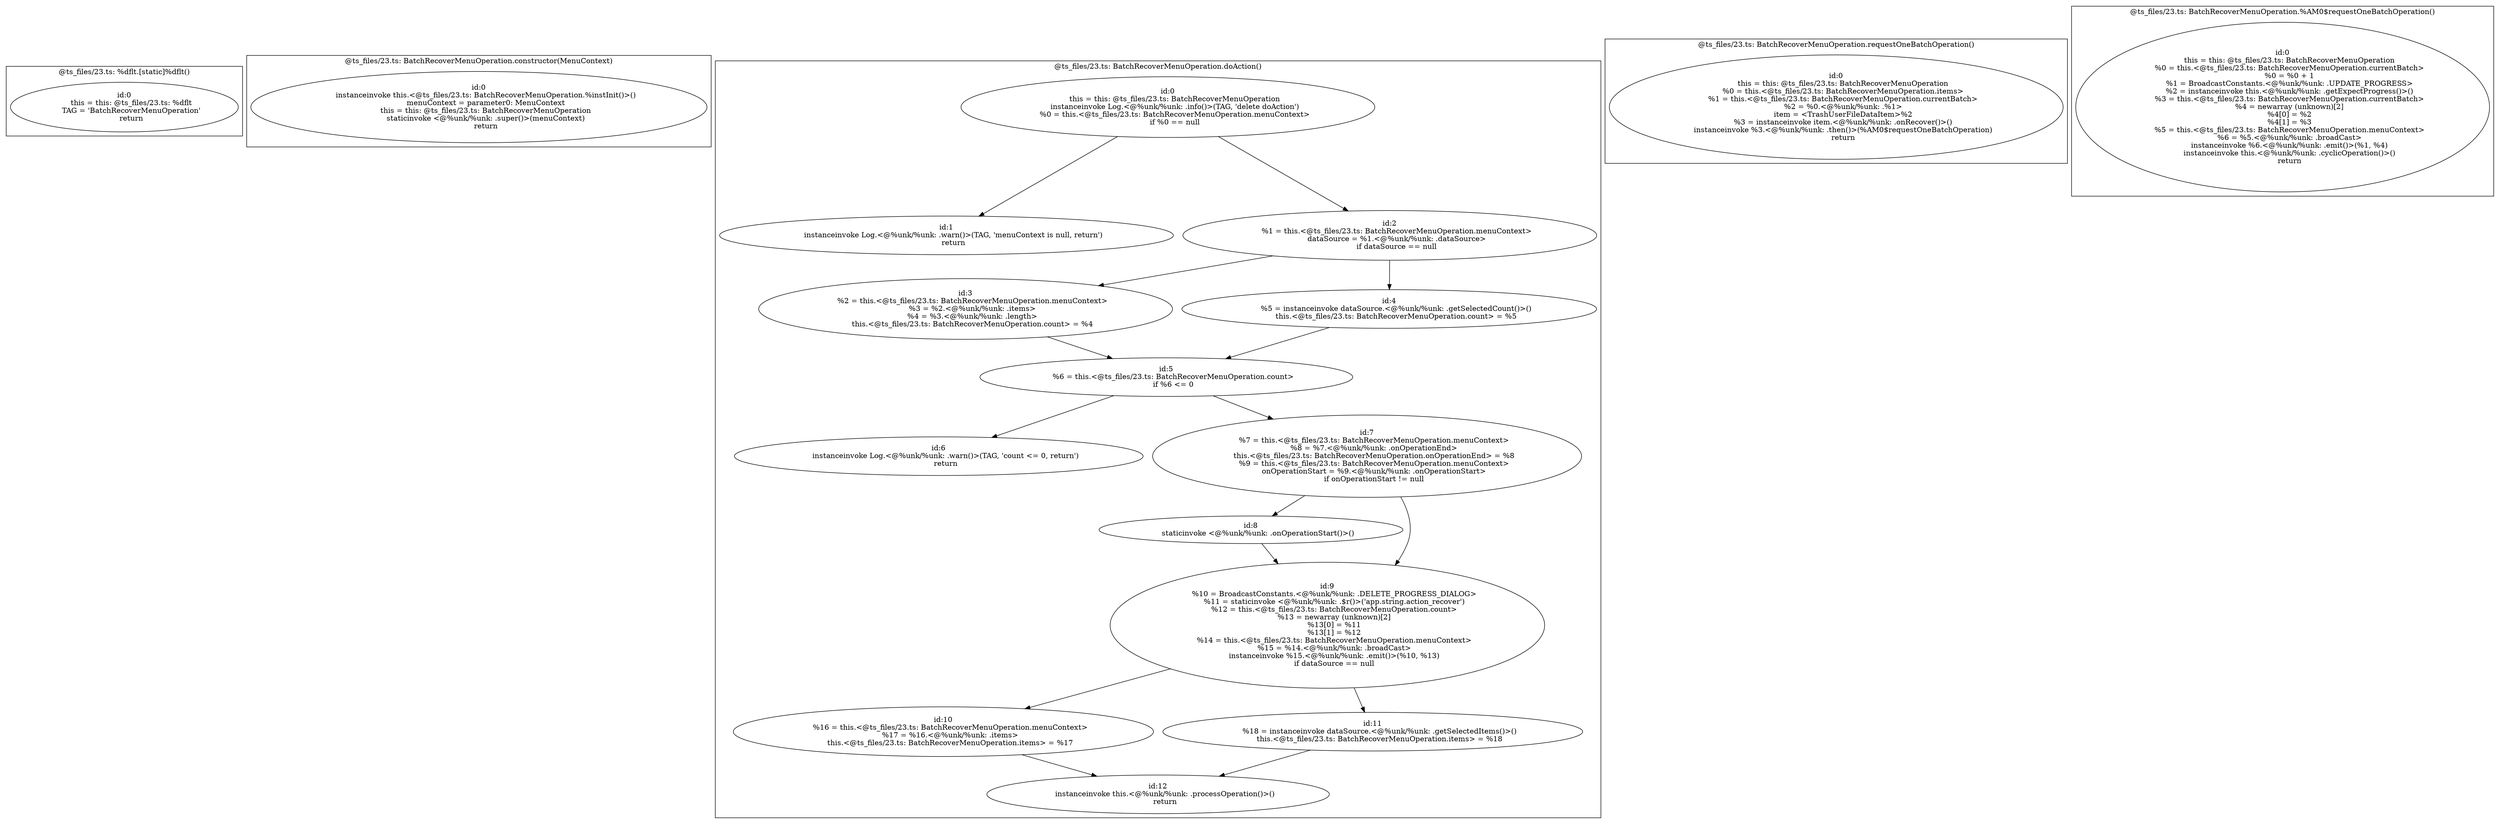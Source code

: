 digraph "23.ts" {
subgraph "cluster_@ts_files/23.ts: %dflt.[static]%dflt()" {
  label="@ts_files/23.ts: %dflt.[static]%dflt()";
  Node33210 [label="id:0
      this = this: @ts_files/23.ts: %dflt
      TAG = 'BatchRecoverMenuOperation'
      return"];
}
subgraph "cluster_@ts_files/23.ts: BatchRecoverMenuOperation.constructor(MenuContext)" {
  label="@ts_files/23.ts: BatchRecoverMenuOperation.constructor(MenuContext)";
  Node64890 [label="id:0
      instanceinvoke this.<@ts_files/23.ts: BatchRecoverMenuOperation.%instInit()>()
      menuContext = parameter0: MenuContext
      this = this: @ts_files/23.ts: BatchRecoverMenuOperation
      staticinvoke <@%unk/%unk: .super()>(menuContext)
      return"];
}
subgraph "cluster_@ts_files/23.ts: BatchRecoverMenuOperation.doAction()" {
  label="@ts_files/23.ts: BatchRecoverMenuOperation.doAction()";
  Node49380 [label="id:0
      this = this: @ts_files/23.ts: BatchRecoverMenuOperation
      instanceinvoke Log.<@%unk/%unk: .info()>(TAG, 'delete doAction')
      %0 = this.<@ts_files/23.ts: BatchRecoverMenuOperation.menuContext>
      if %0 == null"];
  Node49381 [label="id:1
      instanceinvoke Log.<@%unk/%unk: .warn()>(TAG, 'menuContext is null, return')
      return"];
  Node49382 [label="id:2
      %1 = this.<@ts_files/23.ts: BatchRecoverMenuOperation.menuContext>
      dataSource = %1.<@%unk/%unk: .dataSource>
      if dataSource == null"];
  Node49383 [label="id:3
      %2 = this.<@ts_files/23.ts: BatchRecoverMenuOperation.menuContext>
      %3 = %2.<@%unk/%unk: .items>
      %4 = %3.<@%unk/%unk: .length>
      this.<@ts_files/23.ts: BatchRecoverMenuOperation.count> = %4"];
  Node49384 [label="id:4
      %5 = instanceinvoke dataSource.<@%unk/%unk: .getSelectedCount()>()
      this.<@ts_files/23.ts: BatchRecoverMenuOperation.count> = %5"];
  Node49385 [label="id:5
      %6 = this.<@ts_files/23.ts: BatchRecoverMenuOperation.count>
      if %6 <= 0"];
  Node49386 [label="id:6
      instanceinvoke Log.<@%unk/%unk: .warn()>(TAG, 'count <= 0, return')
      return"];
  Node49387 [label="id:7
      %7 = this.<@ts_files/23.ts: BatchRecoverMenuOperation.menuContext>
      %8 = %7.<@%unk/%unk: .onOperationEnd>
      this.<@ts_files/23.ts: BatchRecoverMenuOperation.onOperationEnd> = %8
      %9 = this.<@ts_files/23.ts: BatchRecoverMenuOperation.menuContext>
      onOperationStart = %9.<@%unk/%unk: .onOperationStart>
      if onOperationStart != null"];
  Node49388 [label="id:8
      staticinvoke <@%unk/%unk: .onOperationStart()>()"];
  Node49389 [label="id:9
      %10 = BroadcastConstants.<@%unk/%unk: .DELETE_PROGRESS_DIALOG>
      %11 = staticinvoke <@%unk/%unk: .$r()>('app.string.action_recover')
      %12 = this.<@ts_files/23.ts: BatchRecoverMenuOperation.count>
      %13 = newarray (unknown)[2]
      %13[0] = %11
      %13[1] = %12
      %14 = this.<@ts_files/23.ts: BatchRecoverMenuOperation.menuContext>
      %15 = %14.<@%unk/%unk: .broadCast>
      instanceinvoke %15.<@%unk/%unk: .emit()>(%10, %13)
      if dataSource == null"];
  Node493810 [label="id:10
      %16 = this.<@ts_files/23.ts: BatchRecoverMenuOperation.menuContext>
      %17 = %16.<@%unk/%unk: .items>
      this.<@ts_files/23.ts: BatchRecoverMenuOperation.items> = %17"];
  Node493811 [label="id:11
      %18 = instanceinvoke dataSource.<@%unk/%unk: .getSelectedItems()>()
      this.<@ts_files/23.ts: BatchRecoverMenuOperation.items> = %18"];
  Node493812 [label="id:12
      instanceinvoke this.<@%unk/%unk: .processOperation()>()
      return"];
  Node49380 -> Node49381;
  Node49380 -> Node49382;
  Node49382 -> Node49383;
  Node49382 -> Node49384;
  Node49383 -> Node49385;
  Node49384 -> Node49385;
  Node49385 -> Node49386;
  Node49385 -> Node49387;
  Node49387 -> Node49388;
  Node49387 -> Node49389;
  Node49388 -> Node49389;
  Node49389 -> Node493810;
  Node49389 -> Node493811;
  Node493810 -> Node493812;
  Node493811 -> Node493812;
}
subgraph "cluster_@ts_files/23.ts: BatchRecoverMenuOperation.requestOneBatchOperation()" {
  label="@ts_files/23.ts: BatchRecoverMenuOperation.requestOneBatchOperation()";
  Node66150 [label="id:0
      this = this: @ts_files/23.ts: BatchRecoverMenuOperation
      %0 = this.<@ts_files/23.ts: BatchRecoverMenuOperation.items>
      %1 = this.<@ts_files/23.ts: BatchRecoverMenuOperation.currentBatch>
      %2 = %0.<@%unk/%unk: .%1>
      item = <TrashUserFileDataItem>%2
      %3 = instanceinvoke item.<@%unk/%unk: .onRecover()>()
      instanceinvoke %3.<@%unk/%unk: .then()>(%AM0$requestOneBatchOperation)
      return"];
}
subgraph "cluster_@ts_files/23.ts: BatchRecoverMenuOperation.%AM0$requestOneBatchOperation()" {
  label="@ts_files/23.ts: BatchRecoverMenuOperation.%AM0$requestOneBatchOperation()";
  Node68780 [label="id:0
      this = this: @ts_files/23.ts: BatchRecoverMenuOperation
      %0 = this.<@ts_files/23.ts: BatchRecoverMenuOperation.currentBatch>
      %0 = %0 + 1
      %1 = BroadcastConstants.<@%unk/%unk: .UPDATE_PROGRESS>
      %2 = instanceinvoke this.<@%unk/%unk: .getExpectProgress()>()
      %3 = this.<@ts_files/23.ts: BatchRecoverMenuOperation.currentBatch>
      %4 = newarray (unknown)[2]
      %4[0] = %2
      %4[1] = %3
      %5 = this.<@ts_files/23.ts: BatchRecoverMenuOperation.menuContext>
      %6 = %5.<@%unk/%unk: .broadCast>
      instanceinvoke %6.<@%unk/%unk: .emit()>(%1, %4)
      instanceinvoke this.<@%unk/%unk: .cyclicOperation()>()
      return"];
}
}

